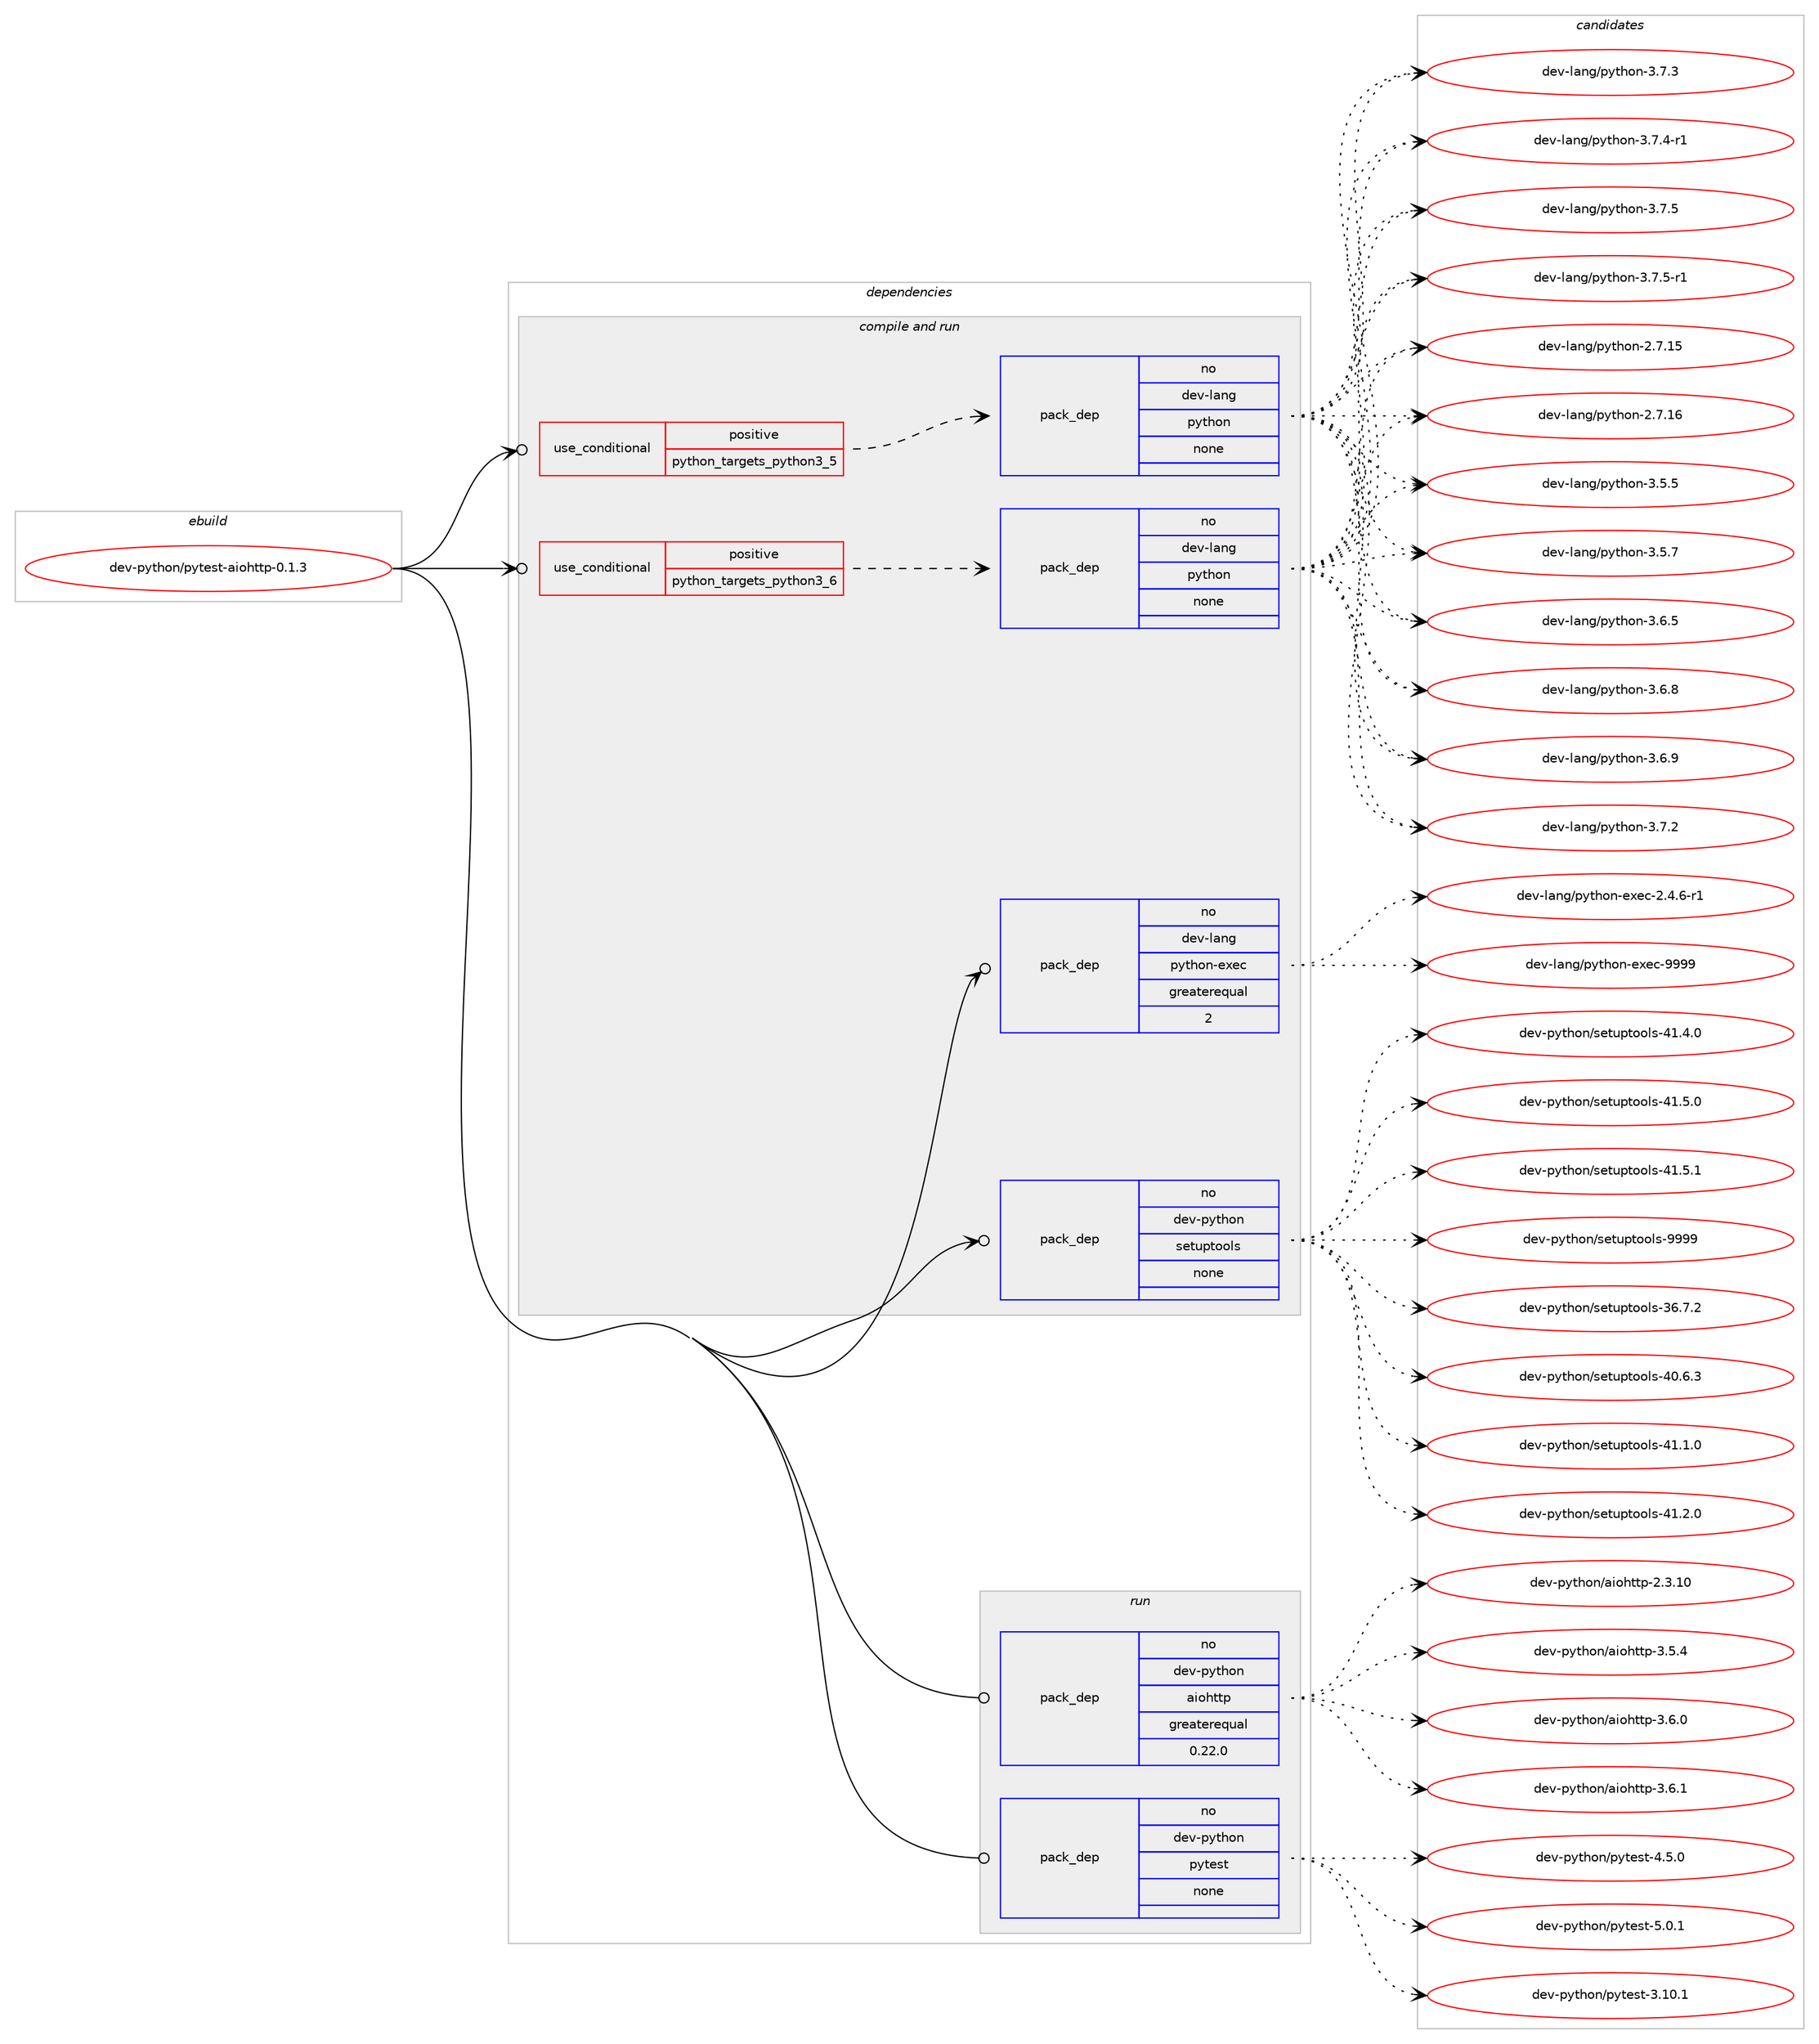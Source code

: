 digraph prolog {

# *************
# Graph options
# *************

newrank=true;
concentrate=true;
compound=true;
graph [rankdir=LR,fontname=Helvetica,fontsize=10,ranksep=1.5];#, ranksep=2.5, nodesep=0.2];
edge  [arrowhead=vee];
node  [fontname=Helvetica,fontsize=10];

# **********
# The ebuild
# **********

subgraph cluster_leftcol {
color=gray;
rank=same;
label=<<i>ebuild</i>>;
id [label="dev-python/pytest-aiohttp-0.1.3", color=red, width=4, href="../dev-python/pytest-aiohttp-0.1.3.svg"];
}

# ****************
# The dependencies
# ****************

subgraph cluster_midcol {
color=gray;
label=<<i>dependencies</i>>;
subgraph cluster_compile {
fillcolor="#eeeeee";
style=filled;
label=<<i>compile</i>>;
}
subgraph cluster_compileandrun {
fillcolor="#eeeeee";
style=filled;
label=<<i>compile and run</i>>;
subgraph cond146943 {
dependency629154 [label=<<TABLE BORDER="0" CELLBORDER="1" CELLSPACING="0" CELLPADDING="4"><TR><TD ROWSPAN="3" CELLPADDING="10">use_conditional</TD></TR><TR><TD>positive</TD></TR><TR><TD>python_targets_python3_5</TD></TR></TABLE>>, shape=none, color=red];
subgraph pack470346 {
dependency629155 [label=<<TABLE BORDER="0" CELLBORDER="1" CELLSPACING="0" CELLPADDING="4" WIDTH="220"><TR><TD ROWSPAN="6" CELLPADDING="30">pack_dep</TD></TR><TR><TD WIDTH="110">no</TD></TR><TR><TD>dev-lang</TD></TR><TR><TD>python</TD></TR><TR><TD>none</TD></TR><TR><TD></TD></TR></TABLE>>, shape=none, color=blue];
}
dependency629154:e -> dependency629155:w [weight=20,style="dashed",arrowhead="vee"];
}
id:e -> dependency629154:w [weight=20,style="solid",arrowhead="odotvee"];
subgraph cond146944 {
dependency629156 [label=<<TABLE BORDER="0" CELLBORDER="1" CELLSPACING="0" CELLPADDING="4"><TR><TD ROWSPAN="3" CELLPADDING="10">use_conditional</TD></TR><TR><TD>positive</TD></TR><TR><TD>python_targets_python3_6</TD></TR></TABLE>>, shape=none, color=red];
subgraph pack470347 {
dependency629157 [label=<<TABLE BORDER="0" CELLBORDER="1" CELLSPACING="0" CELLPADDING="4" WIDTH="220"><TR><TD ROWSPAN="6" CELLPADDING="30">pack_dep</TD></TR><TR><TD WIDTH="110">no</TD></TR><TR><TD>dev-lang</TD></TR><TR><TD>python</TD></TR><TR><TD>none</TD></TR><TR><TD></TD></TR></TABLE>>, shape=none, color=blue];
}
dependency629156:e -> dependency629157:w [weight=20,style="dashed",arrowhead="vee"];
}
id:e -> dependency629156:w [weight=20,style="solid",arrowhead="odotvee"];
subgraph pack470348 {
dependency629158 [label=<<TABLE BORDER="0" CELLBORDER="1" CELLSPACING="0" CELLPADDING="4" WIDTH="220"><TR><TD ROWSPAN="6" CELLPADDING="30">pack_dep</TD></TR><TR><TD WIDTH="110">no</TD></TR><TR><TD>dev-lang</TD></TR><TR><TD>python-exec</TD></TR><TR><TD>greaterequal</TD></TR><TR><TD>2</TD></TR></TABLE>>, shape=none, color=blue];
}
id:e -> dependency629158:w [weight=20,style="solid",arrowhead="odotvee"];
subgraph pack470349 {
dependency629159 [label=<<TABLE BORDER="0" CELLBORDER="1" CELLSPACING="0" CELLPADDING="4" WIDTH="220"><TR><TD ROWSPAN="6" CELLPADDING="30">pack_dep</TD></TR><TR><TD WIDTH="110">no</TD></TR><TR><TD>dev-python</TD></TR><TR><TD>setuptools</TD></TR><TR><TD>none</TD></TR><TR><TD></TD></TR></TABLE>>, shape=none, color=blue];
}
id:e -> dependency629159:w [weight=20,style="solid",arrowhead="odotvee"];
}
subgraph cluster_run {
fillcolor="#eeeeee";
style=filled;
label=<<i>run</i>>;
subgraph pack470350 {
dependency629160 [label=<<TABLE BORDER="0" CELLBORDER="1" CELLSPACING="0" CELLPADDING="4" WIDTH="220"><TR><TD ROWSPAN="6" CELLPADDING="30">pack_dep</TD></TR><TR><TD WIDTH="110">no</TD></TR><TR><TD>dev-python</TD></TR><TR><TD>aiohttp</TD></TR><TR><TD>greaterequal</TD></TR><TR><TD>0.22.0</TD></TR></TABLE>>, shape=none, color=blue];
}
id:e -> dependency629160:w [weight=20,style="solid",arrowhead="odot"];
subgraph pack470351 {
dependency629161 [label=<<TABLE BORDER="0" CELLBORDER="1" CELLSPACING="0" CELLPADDING="4" WIDTH="220"><TR><TD ROWSPAN="6" CELLPADDING="30">pack_dep</TD></TR><TR><TD WIDTH="110">no</TD></TR><TR><TD>dev-python</TD></TR><TR><TD>pytest</TD></TR><TR><TD>none</TD></TR><TR><TD></TD></TR></TABLE>>, shape=none, color=blue];
}
id:e -> dependency629161:w [weight=20,style="solid",arrowhead="odot"];
}
}

# **************
# The candidates
# **************

subgraph cluster_choices {
rank=same;
color=gray;
label=<<i>candidates</i>>;

subgraph choice470346 {
color=black;
nodesep=1;
choice10010111845108971101034711212111610411111045504655464953 [label="dev-lang/python-2.7.15", color=red, width=4,href="../dev-lang/python-2.7.15.svg"];
choice10010111845108971101034711212111610411111045504655464954 [label="dev-lang/python-2.7.16", color=red, width=4,href="../dev-lang/python-2.7.16.svg"];
choice100101118451089711010347112121116104111110455146534653 [label="dev-lang/python-3.5.5", color=red, width=4,href="../dev-lang/python-3.5.5.svg"];
choice100101118451089711010347112121116104111110455146534655 [label="dev-lang/python-3.5.7", color=red, width=4,href="../dev-lang/python-3.5.7.svg"];
choice100101118451089711010347112121116104111110455146544653 [label="dev-lang/python-3.6.5", color=red, width=4,href="../dev-lang/python-3.6.5.svg"];
choice100101118451089711010347112121116104111110455146544656 [label="dev-lang/python-3.6.8", color=red, width=4,href="../dev-lang/python-3.6.8.svg"];
choice100101118451089711010347112121116104111110455146544657 [label="dev-lang/python-3.6.9", color=red, width=4,href="../dev-lang/python-3.6.9.svg"];
choice100101118451089711010347112121116104111110455146554650 [label="dev-lang/python-3.7.2", color=red, width=4,href="../dev-lang/python-3.7.2.svg"];
choice100101118451089711010347112121116104111110455146554651 [label="dev-lang/python-3.7.3", color=red, width=4,href="../dev-lang/python-3.7.3.svg"];
choice1001011184510897110103471121211161041111104551465546524511449 [label="dev-lang/python-3.7.4-r1", color=red, width=4,href="../dev-lang/python-3.7.4-r1.svg"];
choice100101118451089711010347112121116104111110455146554653 [label="dev-lang/python-3.7.5", color=red, width=4,href="../dev-lang/python-3.7.5.svg"];
choice1001011184510897110103471121211161041111104551465546534511449 [label="dev-lang/python-3.7.5-r1", color=red, width=4,href="../dev-lang/python-3.7.5-r1.svg"];
dependency629155:e -> choice10010111845108971101034711212111610411111045504655464953:w [style=dotted,weight="100"];
dependency629155:e -> choice10010111845108971101034711212111610411111045504655464954:w [style=dotted,weight="100"];
dependency629155:e -> choice100101118451089711010347112121116104111110455146534653:w [style=dotted,weight="100"];
dependency629155:e -> choice100101118451089711010347112121116104111110455146534655:w [style=dotted,weight="100"];
dependency629155:e -> choice100101118451089711010347112121116104111110455146544653:w [style=dotted,weight="100"];
dependency629155:e -> choice100101118451089711010347112121116104111110455146544656:w [style=dotted,weight="100"];
dependency629155:e -> choice100101118451089711010347112121116104111110455146544657:w [style=dotted,weight="100"];
dependency629155:e -> choice100101118451089711010347112121116104111110455146554650:w [style=dotted,weight="100"];
dependency629155:e -> choice100101118451089711010347112121116104111110455146554651:w [style=dotted,weight="100"];
dependency629155:e -> choice1001011184510897110103471121211161041111104551465546524511449:w [style=dotted,weight="100"];
dependency629155:e -> choice100101118451089711010347112121116104111110455146554653:w [style=dotted,weight="100"];
dependency629155:e -> choice1001011184510897110103471121211161041111104551465546534511449:w [style=dotted,weight="100"];
}
subgraph choice470347 {
color=black;
nodesep=1;
choice10010111845108971101034711212111610411111045504655464953 [label="dev-lang/python-2.7.15", color=red, width=4,href="../dev-lang/python-2.7.15.svg"];
choice10010111845108971101034711212111610411111045504655464954 [label="dev-lang/python-2.7.16", color=red, width=4,href="../dev-lang/python-2.7.16.svg"];
choice100101118451089711010347112121116104111110455146534653 [label="dev-lang/python-3.5.5", color=red, width=4,href="../dev-lang/python-3.5.5.svg"];
choice100101118451089711010347112121116104111110455146534655 [label="dev-lang/python-3.5.7", color=red, width=4,href="../dev-lang/python-3.5.7.svg"];
choice100101118451089711010347112121116104111110455146544653 [label="dev-lang/python-3.6.5", color=red, width=4,href="../dev-lang/python-3.6.5.svg"];
choice100101118451089711010347112121116104111110455146544656 [label="dev-lang/python-3.6.8", color=red, width=4,href="../dev-lang/python-3.6.8.svg"];
choice100101118451089711010347112121116104111110455146544657 [label="dev-lang/python-3.6.9", color=red, width=4,href="../dev-lang/python-3.6.9.svg"];
choice100101118451089711010347112121116104111110455146554650 [label="dev-lang/python-3.7.2", color=red, width=4,href="../dev-lang/python-3.7.2.svg"];
choice100101118451089711010347112121116104111110455146554651 [label="dev-lang/python-3.7.3", color=red, width=4,href="../dev-lang/python-3.7.3.svg"];
choice1001011184510897110103471121211161041111104551465546524511449 [label="dev-lang/python-3.7.4-r1", color=red, width=4,href="../dev-lang/python-3.7.4-r1.svg"];
choice100101118451089711010347112121116104111110455146554653 [label="dev-lang/python-3.7.5", color=red, width=4,href="../dev-lang/python-3.7.5.svg"];
choice1001011184510897110103471121211161041111104551465546534511449 [label="dev-lang/python-3.7.5-r1", color=red, width=4,href="../dev-lang/python-3.7.5-r1.svg"];
dependency629157:e -> choice10010111845108971101034711212111610411111045504655464953:w [style=dotted,weight="100"];
dependency629157:e -> choice10010111845108971101034711212111610411111045504655464954:w [style=dotted,weight="100"];
dependency629157:e -> choice100101118451089711010347112121116104111110455146534653:w [style=dotted,weight="100"];
dependency629157:e -> choice100101118451089711010347112121116104111110455146534655:w [style=dotted,weight="100"];
dependency629157:e -> choice100101118451089711010347112121116104111110455146544653:w [style=dotted,weight="100"];
dependency629157:e -> choice100101118451089711010347112121116104111110455146544656:w [style=dotted,weight="100"];
dependency629157:e -> choice100101118451089711010347112121116104111110455146544657:w [style=dotted,weight="100"];
dependency629157:e -> choice100101118451089711010347112121116104111110455146554650:w [style=dotted,weight="100"];
dependency629157:e -> choice100101118451089711010347112121116104111110455146554651:w [style=dotted,weight="100"];
dependency629157:e -> choice1001011184510897110103471121211161041111104551465546524511449:w [style=dotted,weight="100"];
dependency629157:e -> choice100101118451089711010347112121116104111110455146554653:w [style=dotted,weight="100"];
dependency629157:e -> choice1001011184510897110103471121211161041111104551465546534511449:w [style=dotted,weight="100"];
}
subgraph choice470348 {
color=black;
nodesep=1;
choice10010111845108971101034711212111610411111045101120101994550465246544511449 [label="dev-lang/python-exec-2.4.6-r1", color=red, width=4,href="../dev-lang/python-exec-2.4.6-r1.svg"];
choice10010111845108971101034711212111610411111045101120101994557575757 [label="dev-lang/python-exec-9999", color=red, width=4,href="../dev-lang/python-exec-9999.svg"];
dependency629158:e -> choice10010111845108971101034711212111610411111045101120101994550465246544511449:w [style=dotted,weight="100"];
dependency629158:e -> choice10010111845108971101034711212111610411111045101120101994557575757:w [style=dotted,weight="100"];
}
subgraph choice470349 {
color=black;
nodesep=1;
choice100101118451121211161041111104711510111611711211611111110811545515446554650 [label="dev-python/setuptools-36.7.2", color=red, width=4,href="../dev-python/setuptools-36.7.2.svg"];
choice100101118451121211161041111104711510111611711211611111110811545524846544651 [label="dev-python/setuptools-40.6.3", color=red, width=4,href="../dev-python/setuptools-40.6.3.svg"];
choice100101118451121211161041111104711510111611711211611111110811545524946494648 [label="dev-python/setuptools-41.1.0", color=red, width=4,href="../dev-python/setuptools-41.1.0.svg"];
choice100101118451121211161041111104711510111611711211611111110811545524946504648 [label="dev-python/setuptools-41.2.0", color=red, width=4,href="../dev-python/setuptools-41.2.0.svg"];
choice100101118451121211161041111104711510111611711211611111110811545524946524648 [label="dev-python/setuptools-41.4.0", color=red, width=4,href="../dev-python/setuptools-41.4.0.svg"];
choice100101118451121211161041111104711510111611711211611111110811545524946534648 [label="dev-python/setuptools-41.5.0", color=red, width=4,href="../dev-python/setuptools-41.5.0.svg"];
choice100101118451121211161041111104711510111611711211611111110811545524946534649 [label="dev-python/setuptools-41.5.1", color=red, width=4,href="../dev-python/setuptools-41.5.1.svg"];
choice10010111845112121116104111110471151011161171121161111111081154557575757 [label="dev-python/setuptools-9999", color=red, width=4,href="../dev-python/setuptools-9999.svg"];
dependency629159:e -> choice100101118451121211161041111104711510111611711211611111110811545515446554650:w [style=dotted,weight="100"];
dependency629159:e -> choice100101118451121211161041111104711510111611711211611111110811545524846544651:w [style=dotted,weight="100"];
dependency629159:e -> choice100101118451121211161041111104711510111611711211611111110811545524946494648:w [style=dotted,weight="100"];
dependency629159:e -> choice100101118451121211161041111104711510111611711211611111110811545524946504648:w [style=dotted,weight="100"];
dependency629159:e -> choice100101118451121211161041111104711510111611711211611111110811545524946524648:w [style=dotted,weight="100"];
dependency629159:e -> choice100101118451121211161041111104711510111611711211611111110811545524946534648:w [style=dotted,weight="100"];
dependency629159:e -> choice100101118451121211161041111104711510111611711211611111110811545524946534649:w [style=dotted,weight="100"];
dependency629159:e -> choice10010111845112121116104111110471151011161171121161111111081154557575757:w [style=dotted,weight="100"];
}
subgraph choice470350 {
color=black;
nodesep=1;
choice10010111845112121116104111110479710511110411611611245504651464948 [label="dev-python/aiohttp-2.3.10", color=red, width=4,href="../dev-python/aiohttp-2.3.10.svg"];
choice100101118451121211161041111104797105111104116116112455146534652 [label="dev-python/aiohttp-3.5.4", color=red, width=4,href="../dev-python/aiohttp-3.5.4.svg"];
choice100101118451121211161041111104797105111104116116112455146544648 [label="dev-python/aiohttp-3.6.0", color=red, width=4,href="../dev-python/aiohttp-3.6.0.svg"];
choice100101118451121211161041111104797105111104116116112455146544649 [label="dev-python/aiohttp-3.6.1", color=red, width=4,href="../dev-python/aiohttp-3.6.1.svg"];
dependency629160:e -> choice10010111845112121116104111110479710511110411611611245504651464948:w [style=dotted,weight="100"];
dependency629160:e -> choice100101118451121211161041111104797105111104116116112455146534652:w [style=dotted,weight="100"];
dependency629160:e -> choice100101118451121211161041111104797105111104116116112455146544648:w [style=dotted,weight="100"];
dependency629160:e -> choice100101118451121211161041111104797105111104116116112455146544649:w [style=dotted,weight="100"];
}
subgraph choice470351 {
color=black;
nodesep=1;
choice100101118451121211161041111104711212111610111511645514649484649 [label="dev-python/pytest-3.10.1", color=red, width=4,href="../dev-python/pytest-3.10.1.svg"];
choice1001011184511212111610411111047112121116101115116455246534648 [label="dev-python/pytest-4.5.0", color=red, width=4,href="../dev-python/pytest-4.5.0.svg"];
choice1001011184511212111610411111047112121116101115116455346484649 [label="dev-python/pytest-5.0.1", color=red, width=4,href="../dev-python/pytest-5.0.1.svg"];
dependency629161:e -> choice100101118451121211161041111104711212111610111511645514649484649:w [style=dotted,weight="100"];
dependency629161:e -> choice1001011184511212111610411111047112121116101115116455246534648:w [style=dotted,weight="100"];
dependency629161:e -> choice1001011184511212111610411111047112121116101115116455346484649:w [style=dotted,weight="100"];
}
}

}
